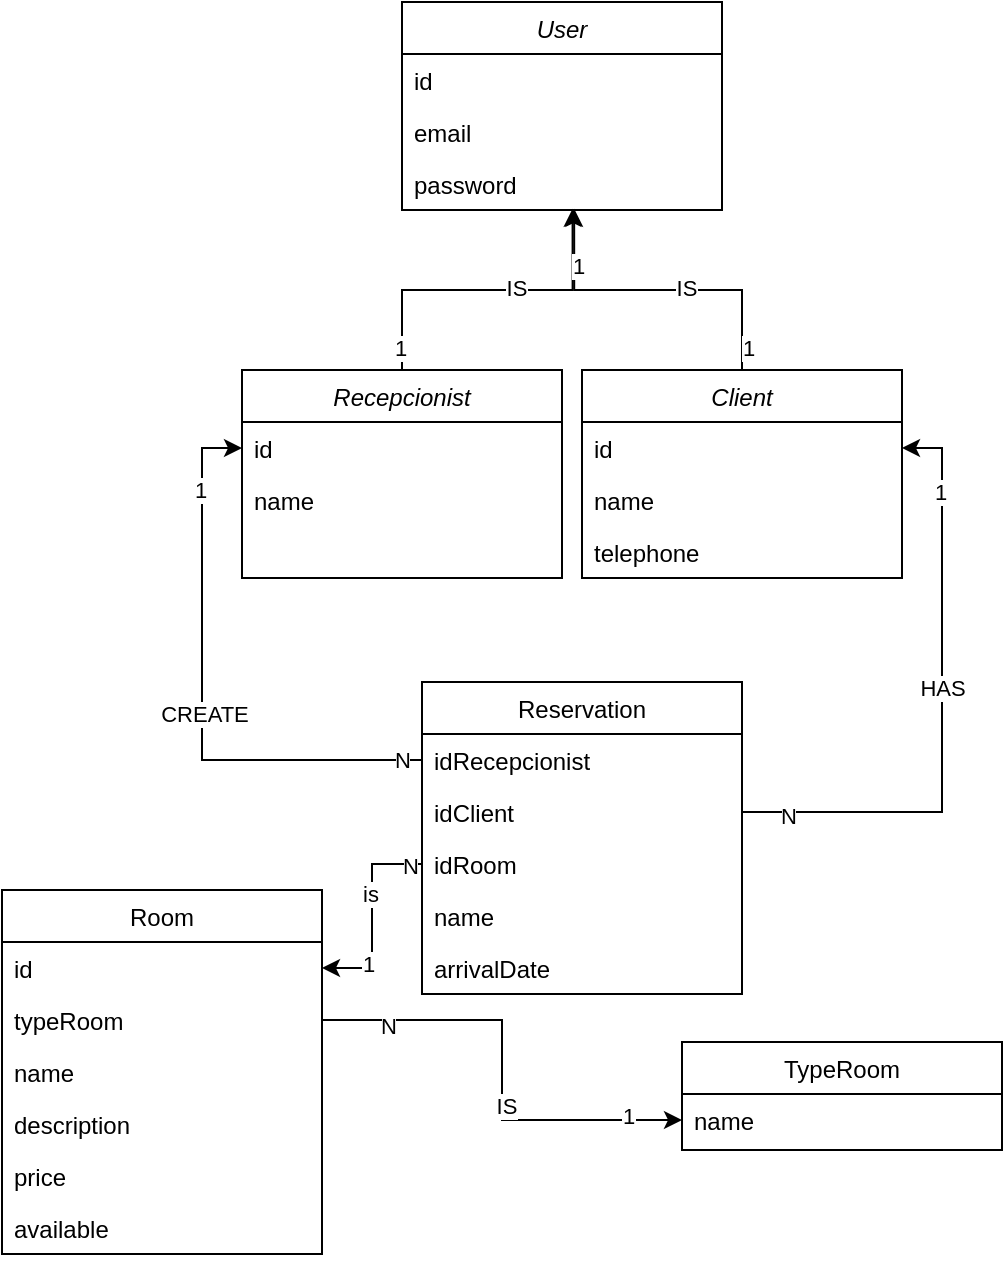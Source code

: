 <mxfile version="14.6.11" type="device"><diagram id="C5RBs43oDa-KdzZeNtuy" name="Page-1"><mxGraphModel dx="1038" dy="1749" grid="1" gridSize="10" guides="1" tooltips="1" connect="1" arrows="1" fold="1" page="1" pageScale="1" pageWidth="827" pageHeight="1169" math="0" shadow="0"><root><mxCell id="WIyWlLk6GJQsqaUBKTNV-0"/><mxCell id="WIyWlLk6GJQsqaUBKTNV-1" parent="WIyWlLk6GJQsqaUBKTNV-0"/><mxCell id="zkfFHV4jXpPFQw0GAbJ--0" value="User" style="swimlane;fontStyle=2;align=center;verticalAlign=top;childLayout=stackLayout;horizontal=1;startSize=26;horizontalStack=0;resizeParent=1;resizeLast=0;collapsible=1;marginBottom=0;rounded=0;shadow=0;strokeWidth=1;" parent="WIyWlLk6GJQsqaUBKTNV-1" vertex="1"><mxGeometry x="230" y="-90" width="160" height="104" as="geometry"><mxRectangle x="230" y="140" width="160" height="26" as="alternateBounds"/></mxGeometry></mxCell><mxCell id="iIbTX_KJkvTlnutxTG7J-0" value="id" style="text;align=left;verticalAlign=top;spacingLeft=4;spacingRight=4;overflow=hidden;rotatable=0;points=[[0,0.5],[1,0.5]];portConstraint=eastwest;rounded=0;shadow=0;html=0;" vertex="1" parent="zkfFHV4jXpPFQw0GAbJ--0"><mxGeometry y="26" width="160" height="26" as="geometry"/></mxCell><mxCell id="zkfFHV4jXpPFQw0GAbJ--1" value="email" style="text;align=left;verticalAlign=top;spacingLeft=4;spacingRight=4;overflow=hidden;rotatable=0;points=[[0,0.5],[1,0.5]];portConstraint=eastwest;" parent="zkfFHV4jXpPFQw0GAbJ--0" vertex="1"><mxGeometry y="52" width="160" height="26" as="geometry"/></mxCell><mxCell id="zkfFHV4jXpPFQw0GAbJ--2" value="password" style="text;align=left;verticalAlign=top;spacingLeft=4;spacingRight=4;overflow=hidden;rotatable=0;points=[[0,0.5],[1,0.5]];portConstraint=eastwest;rounded=0;shadow=0;html=0;" parent="zkfFHV4jXpPFQw0GAbJ--0" vertex="1"><mxGeometry y="78" width="160" height="26" as="geometry"/></mxCell><mxCell id="zkfFHV4jXpPFQw0GAbJ--6" value="Room" style="swimlane;fontStyle=0;align=center;verticalAlign=top;childLayout=stackLayout;horizontal=1;startSize=26;horizontalStack=0;resizeParent=1;resizeLast=0;collapsible=1;marginBottom=0;rounded=0;shadow=0;strokeWidth=1;" parent="WIyWlLk6GJQsqaUBKTNV-1" vertex="1"><mxGeometry x="30" y="354" width="160" height="182" as="geometry"><mxRectangle x="130" y="380" width="160" height="26" as="alternateBounds"/></mxGeometry></mxCell><mxCell id="zkfFHV4jXpPFQw0GAbJ--7" value="id" style="text;align=left;verticalAlign=top;spacingLeft=4;spacingRight=4;overflow=hidden;rotatable=0;points=[[0,0.5],[1,0.5]];portConstraint=eastwest;" parent="zkfFHV4jXpPFQw0GAbJ--6" vertex="1"><mxGeometry y="26" width="160" height="26" as="geometry"/></mxCell><mxCell id="iIbTX_KJkvTlnutxTG7J-41" value="typeRoom" style="text;align=left;verticalAlign=top;spacingLeft=4;spacingRight=4;overflow=hidden;rotatable=0;points=[[0,0.5],[1,0.5]];portConstraint=eastwest;rounded=0;shadow=0;html=0;" vertex="1" parent="zkfFHV4jXpPFQw0GAbJ--6"><mxGeometry y="52" width="160" height="26" as="geometry"/></mxCell><mxCell id="zkfFHV4jXpPFQw0GAbJ--8" value="name" style="text;align=left;verticalAlign=top;spacingLeft=4;spacingRight=4;overflow=hidden;rotatable=0;points=[[0,0.5],[1,0.5]];portConstraint=eastwest;rounded=0;shadow=0;html=0;" parent="zkfFHV4jXpPFQw0GAbJ--6" vertex="1"><mxGeometry y="78" width="160" height="26" as="geometry"/></mxCell><mxCell id="iIbTX_KJkvTlnutxTG7J-50" value="description" style="text;align=left;verticalAlign=top;spacingLeft=4;spacingRight=4;overflow=hidden;rotatable=0;points=[[0,0.5],[1,0.5]];portConstraint=eastwest;rounded=0;shadow=0;html=0;" vertex="1" parent="zkfFHV4jXpPFQw0GAbJ--6"><mxGeometry y="104" width="160" height="26" as="geometry"/></mxCell><mxCell id="iIbTX_KJkvTlnutxTG7J-51" value="price" style="text;align=left;verticalAlign=top;spacingLeft=4;spacingRight=4;overflow=hidden;rotatable=0;points=[[0,0.5],[1,0.5]];portConstraint=eastwest;rounded=0;shadow=0;html=0;" vertex="1" parent="zkfFHV4jXpPFQw0GAbJ--6"><mxGeometry y="130" width="160" height="26" as="geometry"/></mxCell><mxCell id="iIbTX_KJkvTlnutxTG7J-52" value="available" style="text;align=left;verticalAlign=top;spacingLeft=4;spacingRight=4;overflow=hidden;rotatable=0;points=[[0,0.5],[1,0.5]];portConstraint=eastwest;rounded=0;shadow=0;html=0;" vertex="1" parent="zkfFHV4jXpPFQw0GAbJ--6"><mxGeometry y="156" width="160" height="26" as="geometry"/></mxCell><mxCell id="zkfFHV4jXpPFQw0GAbJ--13" value="Reservation" style="swimlane;fontStyle=0;align=center;verticalAlign=top;childLayout=stackLayout;horizontal=1;startSize=26;horizontalStack=0;resizeParent=1;resizeLast=0;collapsible=1;marginBottom=0;rounded=0;shadow=0;strokeWidth=1;" parent="WIyWlLk6GJQsqaUBKTNV-1" vertex="1"><mxGeometry x="240" y="250" width="160" height="156" as="geometry"><mxRectangle x="340" y="380" width="170" height="26" as="alternateBounds"/></mxGeometry></mxCell><mxCell id="zkfFHV4jXpPFQw0GAbJ--14" value="idRecepcionist" style="text;align=left;verticalAlign=top;spacingLeft=4;spacingRight=4;overflow=hidden;rotatable=0;points=[[0,0.5],[1,0.5]];portConstraint=eastwest;" parent="zkfFHV4jXpPFQw0GAbJ--13" vertex="1"><mxGeometry y="26" width="160" height="26" as="geometry"/></mxCell><mxCell id="iIbTX_KJkvTlnutxTG7J-1" value="idClient" style="text;align=left;verticalAlign=top;spacingLeft=4;spacingRight=4;overflow=hidden;rotatable=0;points=[[0,0.5],[1,0.5]];portConstraint=eastwest;" vertex="1" parent="zkfFHV4jXpPFQw0GAbJ--13"><mxGeometry y="52" width="160" height="26" as="geometry"/></mxCell><mxCell id="iIbTX_KJkvTlnutxTG7J-4" value="idRoom" style="text;align=left;verticalAlign=top;spacingLeft=4;spacingRight=4;overflow=hidden;rotatable=0;points=[[0,0.5],[1,0.5]];portConstraint=eastwest;" vertex="1" parent="zkfFHV4jXpPFQw0GAbJ--13"><mxGeometry y="78" width="160" height="26" as="geometry"/></mxCell><mxCell id="iIbTX_KJkvTlnutxTG7J-2" value="name" style="text;align=left;verticalAlign=top;spacingLeft=4;spacingRight=4;overflow=hidden;rotatable=0;points=[[0,0.5],[1,0.5]];portConstraint=eastwest;" vertex="1" parent="zkfFHV4jXpPFQw0GAbJ--13"><mxGeometry y="104" width="160" height="26" as="geometry"/></mxCell><mxCell id="iIbTX_KJkvTlnutxTG7J-3" value="arrivalDate" style="text;align=left;verticalAlign=top;spacingLeft=4;spacingRight=4;overflow=hidden;rotatable=0;points=[[0,0.5],[1,0.5]];portConstraint=eastwest;" vertex="1" parent="zkfFHV4jXpPFQw0GAbJ--13"><mxGeometry y="130" width="160" height="26" as="geometry"/></mxCell><mxCell id="iIbTX_KJkvTlnutxTG7J-5" style="edgeStyle=orthogonalEdgeStyle;rounded=0;orthogonalLoop=1;jettySize=auto;html=1;exitX=0;exitY=0.5;exitDx=0;exitDy=0;entryX=1;entryY=0.5;entryDx=0;entryDy=0;" edge="1" parent="WIyWlLk6GJQsqaUBKTNV-1" source="iIbTX_KJkvTlnutxTG7J-4" target="zkfFHV4jXpPFQw0GAbJ--7"><mxGeometry relative="1" as="geometry"/></mxCell><mxCell id="iIbTX_KJkvTlnutxTG7J-6" value="1" style="edgeLabel;html=1;align=center;verticalAlign=middle;resizable=0;points=[];" vertex="1" connectable="0" parent="iIbTX_KJkvTlnutxTG7J-5"><mxGeometry x="0.551" y="-2" relative="1" as="geometry"><mxPoint as="offset"/></mxGeometry></mxCell><mxCell id="iIbTX_KJkvTlnutxTG7J-7" value="N" style="edgeLabel;html=1;align=center;verticalAlign=middle;resizable=0;points=[];" vertex="1" connectable="0" parent="iIbTX_KJkvTlnutxTG7J-5"><mxGeometry x="-0.88" y="1" relative="1" as="geometry"><mxPoint as="offset"/></mxGeometry></mxCell><mxCell id="iIbTX_KJkvTlnutxTG7J-8" value="is" style="edgeLabel;html=1;align=center;verticalAlign=middle;resizable=0;points=[];" vertex="1" connectable="0" parent="iIbTX_KJkvTlnutxTG7J-5"><mxGeometry x="-0.22" y="-1" relative="1" as="geometry"><mxPoint as="offset"/></mxGeometry></mxCell><mxCell id="iIbTX_KJkvTlnutxTG7J-24" style="edgeStyle=orthogonalEdgeStyle;rounded=0;orthogonalLoop=1;jettySize=auto;html=1;exitX=0.5;exitY=0;exitDx=0;exitDy=0;entryX=0.533;entryY=0.977;entryDx=0;entryDy=0;entryPerimeter=0;" edge="1" parent="WIyWlLk6GJQsqaUBKTNV-1" source="iIbTX_KJkvTlnutxTG7J-16" target="zkfFHV4jXpPFQw0GAbJ--2"><mxGeometry relative="1" as="geometry"/></mxCell><mxCell id="iIbTX_KJkvTlnutxTG7J-35" value="1" style="edgeLabel;html=1;align=center;verticalAlign=middle;resizable=0;points=[];" vertex="1" connectable="0" parent="iIbTX_KJkvTlnutxTG7J-24"><mxGeometry x="-0.867" y="1" relative="1" as="geometry"><mxPoint as="offset"/></mxGeometry></mxCell><mxCell id="iIbTX_KJkvTlnutxTG7J-38" value="IS" style="edgeLabel;html=1;align=center;verticalAlign=middle;resizable=0;points=[];" vertex="1" connectable="0" parent="iIbTX_KJkvTlnutxTG7J-24"><mxGeometry x="0.167" y="1" relative="1" as="geometry"><mxPoint as="offset"/></mxGeometry></mxCell><mxCell id="iIbTX_KJkvTlnutxTG7J-16" value="Recepcionist" style="swimlane;fontStyle=2;align=center;verticalAlign=top;childLayout=stackLayout;horizontal=1;startSize=26;horizontalStack=0;resizeParent=1;resizeLast=0;collapsible=1;marginBottom=0;rounded=0;shadow=0;strokeWidth=1;" vertex="1" parent="WIyWlLk6GJQsqaUBKTNV-1"><mxGeometry x="150" y="94" width="160" height="104" as="geometry"><mxRectangle x="230" y="140" width="160" height="26" as="alternateBounds"/></mxGeometry></mxCell><mxCell id="iIbTX_KJkvTlnutxTG7J-17" value="id" style="text;align=left;verticalAlign=top;spacingLeft=4;spacingRight=4;overflow=hidden;rotatable=0;points=[[0,0.5],[1,0.5]];portConstraint=eastwest;rounded=0;shadow=0;html=0;" vertex="1" parent="iIbTX_KJkvTlnutxTG7J-16"><mxGeometry y="26" width="160" height="26" as="geometry"/></mxCell><mxCell id="iIbTX_KJkvTlnutxTG7J-19" value="name" style="text;align=left;verticalAlign=top;spacingLeft=4;spacingRight=4;overflow=hidden;rotatable=0;points=[[0,0.5],[1,0.5]];portConstraint=eastwest;rounded=0;shadow=0;html=0;" vertex="1" parent="iIbTX_KJkvTlnutxTG7J-16"><mxGeometry y="52" width="160" height="26" as="geometry"/></mxCell><mxCell id="iIbTX_KJkvTlnutxTG7J-25" style="edgeStyle=orthogonalEdgeStyle;rounded=0;orthogonalLoop=1;jettySize=auto;html=1;exitX=0.5;exitY=0;exitDx=0;exitDy=0;entryX=0.538;entryY=0.977;entryDx=0;entryDy=0;entryPerimeter=0;" edge="1" parent="WIyWlLk6GJQsqaUBKTNV-1" source="iIbTX_KJkvTlnutxTG7J-20" target="zkfFHV4jXpPFQw0GAbJ--2"><mxGeometry relative="1" as="geometry"/></mxCell><mxCell id="iIbTX_KJkvTlnutxTG7J-36" value="1" style="edgeLabel;html=1;align=center;verticalAlign=middle;resizable=0;points=[];" vertex="1" connectable="0" parent="iIbTX_KJkvTlnutxTG7J-25"><mxGeometry x="-0.866" y="-3" relative="1" as="geometry"><mxPoint as="offset"/></mxGeometry></mxCell><mxCell id="iIbTX_KJkvTlnutxTG7J-37" value="1" style="edgeLabel;html=1;align=center;verticalAlign=middle;resizable=0;points=[];" vertex="1" connectable="0" parent="iIbTX_KJkvTlnutxTG7J-25"><mxGeometry x="0.652" y="-2" relative="1" as="geometry"><mxPoint as="offset"/></mxGeometry></mxCell><mxCell id="iIbTX_KJkvTlnutxTG7J-39" value="IS" style="edgeLabel;html=1;align=center;verticalAlign=middle;resizable=0;points=[];" vertex="1" connectable="0" parent="iIbTX_KJkvTlnutxTG7J-25"><mxGeometry x="-0.171" y="-1" relative="1" as="geometry"><mxPoint as="offset"/></mxGeometry></mxCell><mxCell id="iIbTX_KJkvTlnutxTG7J-20" value="Client" style="swimlane;fontStyle=2;align=center;verticalAlign=top;childLayout=stackLayout;horizontal=1;startSize=26;horizontalStack=0;resizeParent=1;resizeLast=0;collapsible=1;marginBottom=0;rounded=0;shadow=0;strokeWidth=1;" vertex="1" parent="WIyWlLk6GJQsqaUBKTNV-1"><mxGeometry x="320" y="94" width="160" height="104" as="geometry"><mxRectangle x="230" y="140" width="160" height="26" as="alternateBounds"/></mxGeometry></mxCell><mxCell id="iIbTX_KJkvTlnutxTG7J-21" value="id" style="text;align=left;verticalAlign=top;spacingLeft=4;spacingRight=4;overflow=hidden;rotatable=0;points=[[0,0.5],[1,0.5]];portConstraint=eastwest;rounded=0;shadow=0;html=0;" vertex="1" parent="iIbTX_KJkvTlnutxTG7J-20"><mxGeometry y="26" width="160" height="26" as="geometry"/></mxCell><mxCell id="iIbTX_KJkvTlnutxTG7J-22" value="name" style="text;align=left;verticalAlign=top;spacingLeft=4;spacingRight=4;overflow=hidden;rotatable=0;points=[[0,0.5],[1,0.5]];portConstraint=eastwest;" vertex="1" parent="iIbTX_KJkvTlnutxTG7J-20"><mxGeometry y="52" width="160" height="26" as="geometry"/></mxCell><mxCell id="iIbTX_KJkvTlnutxTG7J-40" value="telephone" style="text;align=left;verticalAlign=top;spacingLeft=4;spacingRight=4;overflow=hidden;rotatable=0;points=[[0,0.5],[1,0.5]];portConstraint=eastwest;" vertex="1" parent="iIbTX_KJkvTlnutxTG7J-20"><mxGeometry y="78" width="160" height="26" as="geometry"/></mxCell><mxCell id="iIbTX_KJkvTlnutxTG7J-26" style="edgeStyle=orthogonalEdgeStyle;rounded=0;orthogonalLoop=1;jettySize=auto;html=1;exitX=0;exitY=0.5;exitDx=0;exitDy=0;entryX=0;entryY=0.5;entryDx=0;entryDy=0;" edge="1" parent="WIyWlLk6GJQsqaUBKTNV-1" source="zkfFHV4jXpPFQw0GAbJ--14" target="iIbTX_KJkvTlnutxTG7J-17"><mxGeometry relative="1" as="geometry"/></mxCell><mxCell id="iIbTX_KJkvTlnutxTG7J-32" value="N" style="edgeLabel;html=1;align=center;verticalAlign=middle;resizable=0;points=[];" vertex="1" connectable="0" parent="iIbTX_KJkvTlnutxTG7J-26"><mxGeometry x="-0.929" relative="1" as="geometry"><mxPoint as="offset"/></mxGeometry></mxCell><mxCell id="iIbTX_KJkvTlnutxTG7J-33" value="1" style="edgeLabel;html=1;align=center;verticalAlign=middle;resizable=0;points=[];" vertex="1" connectable="0" parent="iIbTX_KJkvTlnutxTG7J-26"><mxGeometry x="0.713" y="1" relative="1" as="geometry"><mxPoint as="offset"/></mxGeometry></mxCell><mxCell id="iIbTX_KJkvTlnutxTG7J-34" value="CREATE" style="edgeLabel;html=1;align=center;verticalAlign=middle;resizable=0;points=[];" vertex="1" connectable="0" parent="iIbTX_KJkvTlnutxTG7J-26"><mxGeometry x="-0.07" y="-1" relative="1" as="geometry"><mxPoint as="offset"/></mxGeometry></mxCell><mxCell id="iIbTX_KJkvTlnutxTG7J-27" style="edgeStyle=orthogonalEdgeStyle;rounded=0;orthogonalLoop=1;jettySize=auto;html=1;exitX=1;exitY=0.5;exitDx=0;exitDy=0;entryX=1;entryY=0.5;entryDx=0;entryDy=0;" edge="1" parent="WIyWlLk6GJQsqaUBKTNV-1" source="iIbTX_KJkvTlnutxTG7J-1" target="iIbTX_KJkvTlnutxTG7J-21"><mxGeometry relative="1" as="geometry"/></mxCell><mxCell id="iIbTX_KJkvTlnutxTG7J-28" value="N" style="edgeLabel;html=1;align=center;verticalAlign=middle;resizable=0;points=[];" vertex="1" connectable="0" parent="iIbTX_KJkvTlnutxTG7J-27"><mxGeometry x="-0.849" y="-2" relative="1" as="geometry"><mxPoint as="offset"/></mxGeometry></mxCell><mxCell id="iIbTX_KJkvTlnutxTG7J-29" value="1" style="edgeLabel;html=1;align=center;verticalAlign=middle;resizable=0;points=[];" vertex="1" connectable="0" parent="iIbTX_KJkvTlnutxTG7J-27"><mxGeometry x="0.722" y="1" relative="1" as="geometry"><mxPoint as="offset"/></mxGeometry></mxCell><mxCell id="iIbTX_KJkvTlnutxTG7J-30" value="HAS" style="edgeLabel;html=1;align=center;verticalAlign=middle;resizable=0;points=[];" vertex="1" connectable="0" parent="iIbTX_KJkvTlnutxTG7J-27"><mxGeometry x="0.073" relative="1" as="geometry"><mxPoint as="offset"/></mxGeometry></mxCell><mxCell id="iIbTX_KJkvTlnutxTG7J-42" value="TypeRoom" style="swimlane;fontStyle=0;align=center;verticalAlign=top;childLayout=stackLayout;horizontal=1;startSize=26;horizontalStack=0;resizeParent=1;resizeLast=0;collapsible=1;marginBottom=0;rounded=0;shadow=0;strokeWidth=1;" vertex="1" parent="WIyWlLk6GJQsqaUBKTNV-1"><mxGeometry x="370" y="430" width="160" height="54" as="geometry"><mxRectangle x="130" y="380" width="160" height="26" as="alternateBounds"/></mxGeometry></mxCell><mxCell id="iIbTX_KJkvTlnutxTG7J-44" value="name" style="text;align=left;verticalAlign=top;spacingLeft=4;spacingRight=4;overflow=hidden;rotatable=0;points=[[0,0.5],[1,0.5]];portConstraint=eastwest;rounded=0;shadow=0;html=0;" vertex="1" parent="iIbTX_KJkvTlnutxTG7J-42"><mxGeometry y="26" width="160" height="26" as="geometry"/></mxCell><mxCell id="iIbTX_KJkvTlnutxTG7J-46" style="edgeStyle=orthogonalEdgeStyle;rounded=0;orthogonalLoop=1;jettySize=auto;html=1;exitX=1;exitY=0.5;exitDx=0;exitDy=0;entryX=0;entryY=0.5;entryDx=0;entryDy=0;" edge="1" parent="WIyWlLk6GJQsqaUBKTNV-1" source="iIbTX_KJkvTlnutxTG7J-41" target="iIbTX_KJkvTlnutxTG7J-44"><mxGeometry relative="1" as="geometry"><mxPoint x="360" y="469" as="targetPoint"/></mxGeometry></mxCell><mxCell id="iIbTX_KJkvTlnutxTG7J-47" value="N" style="edgeLabel;html=1;align=center;verticalAlign=middle;resizable=0;points=[];" vertex="1" connectable="0" parent="iIbTX_KJkvTlnutxTG7J-46"><mxGeometry x="-0.713" y="-3" relative="1" as="geometry"><mxPoint as="offset"/></mxGeometry></mxCell><mxCell id="iIbTX_KJkvTlnutxTG7J-48" value="IS" style="edgeLabel;html=1;align=center;verticalAlign=middle;resizable=0;points=[];" vertex="1" connectable="0" parent="iIbTX_KJkvTlnutxTG7J-46"><mxGeometry x="0.153" y="2" relative="1" as="geometry"><mxPoint as="offset"/></mxGeometry></mxCell><mxCell id="iIbTX_KJkvTlnutxTG7J-49" value="1" style="edgeLabel;html=1;align=center;verticalAlign=middle;resizable=0;points=[];" vertex="1" connectable="0" parent="iIbTX_KJkvTlnutxTG7J-46"><mxGeometry x="0.761" y="2" relative="1" as="geometry"><mxPoint as="offset"/></mxGeometry></mxCell></root></mxGraphModel></diagram></mxfile>